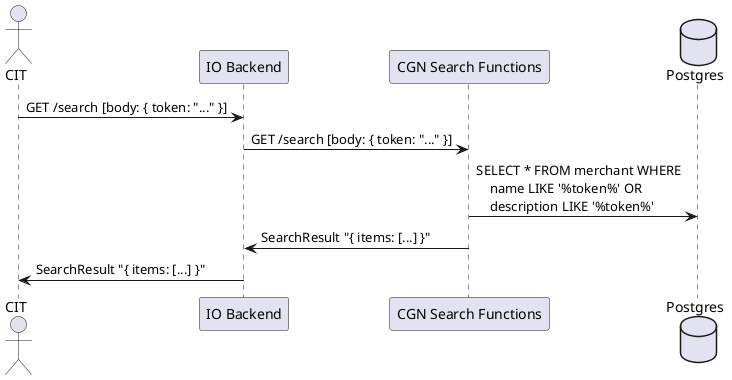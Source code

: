 @startuml Sequence conta operatori CGN
actor "CIT" as cit
participant "IO Backend" as be
participant "CGN Search Functions" as sf
database "Postgres" as db

cit -> be: GET /search [body: { token: "..." }]
be -> sf: GET /search [body: { token: "..." }]
sf -> db: SELECT * FROM merchant WHERE\n    name LIKE '%token%' OR\n    description LIKE '%token%'
sf -> be: SearchResult "{ items: [...] }"
be -> cit: SearchResult "{ items: [...] }"

@enduml